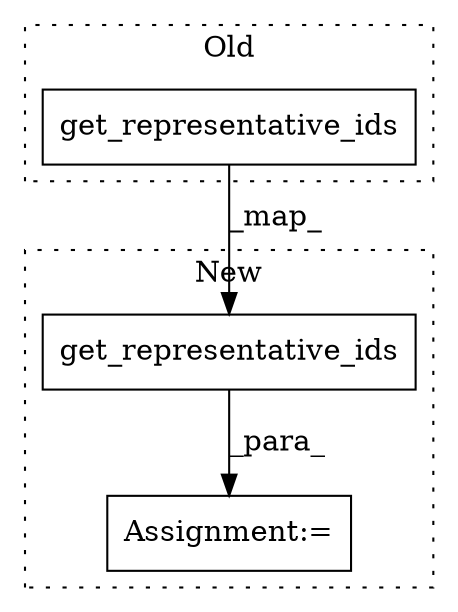 digraph G {
subgraph cluster0 {
1 [label="get_representative_ids" a="32" s="47441,47477" l="23,1" shape="box"];
label = "Old";
style="dotted";
}
subgraph cluster1 {
2 [label="get_representative_ids" a="32" s="47531,47567" l="23,1" shape="box"];
3 [label="Assignment:=" a="7" s="47514" l="109" shape="box"];
label = "New";
style="dotted";
}
1 -> 2 [label="_map_"];
2 -> 3 [label="_para_"];
}